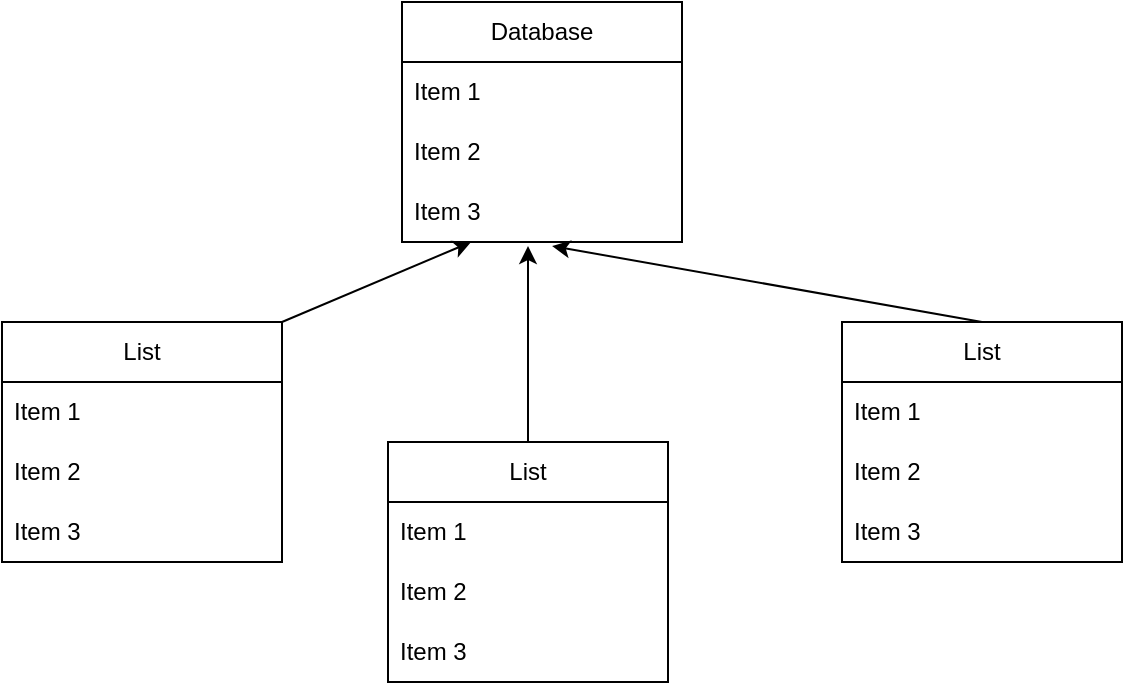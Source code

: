 <mxfile version="20.5.3" type="github" pages="2">
  <diagram id="PziP5EzsihKNxUI4bp0V" name="Page-1">
    <mxGraphModel dx="946" dy="646" grid="1" gridSize="10" guides="1" tooltips="1" connect="1" arrows="1" fold="1" page="1" pageScale="1" pageWidth="827" pageHeight="1169" math="0" shadow="0">
      <root>
        <mxCell id="0" />
        <mxCell id="1" parent="0" />
        <mxCell id="k1CHvePsjRrTAj8tvGM--3" value="Database" style="swimlane;fontStyle=0;childLayout=stackLayout;horizontal=1;startSize=30;horizontalStack=0;resizeParent=1;resizeParentMax=0;resizeLast=0;collapsible=1;marginBottom=0;whiteSpace=wrap;html=1;" vertex="1" parent="1">
          <mxGeometry x="260" y="100" width="140" height="120" as="geometry" />
        </mxCell>
        <mxCell id="k1CHvePsjRrTAj8tvGM--4" value="Item 1" style="text;strokeColor=none;fillColor=none;align=left;verticalAlign=middle;spacingLeft=4;spacingRight=4;overflow=hidden;points=[[0,0.5],[1,0.5]];portConstraint=eastwest;rotatable=0;whiteSpace=wrap;html=1;" vertex="1" parent="k1CHvePsjRrTAj8tvGM--3">
          <mxGeometry y="30" width="140" height="30" as="geometry" />
        </mxCell>
        <mxCell id="k1CHvePsjRrTAj8tvGM--5" value="Item 2" style="text;strokeColor=none;fillColor=none;align=left;verticalAlign=middle;spacingLeft=4;spacingRight=4;overflow=hidden;points=[[0,0.5],[1,0.5]];portConstraint=eastwest;rotatable=0;whiteSpace=wrap;html=1;" vertex="1" parent="k1CHvePsjRrTAj8tvGM--3">
          <mxGeometry y="60" width="140" height="30" as="geometry" />
        </mxCell>
        <mxCell id="k1CHvePsjRrTAj8tvGM--6" value="Item 3" style="text;strokeColor=none;fillColor=none;align=left;verticalAlign=middle;spacingLeft=4;spacingRight=4;overflow=hidden;points=[[0,0.5],[1,0.5]];portConstraint=eastwest;rotatable=0;whiteSpace=wrap;html=1;" vertex="1" parent="k1CHvePsjRrTAj8tvGM--3">
          <mxGeometry y="90" width="140" height="30" as="geometry" />
        </mxCell>
        <mxCell id="k1CHvePsjRrTAj8tvGM--7" value="List" style="swimlane;fontStyle=0;childLayout=stackLayout;horizontal=1;startSize=30;horizontalStack=0;resizeParent=1;resizeParentMax=0;resizeLast=0;collapsible=1;marginBottom=0;whiteSpace=wrap;html=1;" vertex="1" parent="1">
          <mxGeometry x="60" y="260" width="140" height="120" as="geometry" />
        </mxCell>
        <mxCell id="k1CHvePsjRrTAj8tvGM--8" value="Item 1" style="text;strokeColor=none;fillColor=none;align=left;verticalAlign=middle;spacingLeft=4;spacingRight=4;overflow=hidden;points=[[0,0.5],[1,0.5]];portConstraint=eastwest;rotatable=0;whiteSpace=wrap;html=1;" vertex="1" parent="k1CHvePsjRrTAj8tvGM--7">
          <mxGeometry y="30" width="140" height="30" as="geometry" />
        </mxCell>
        <mxCell id="k1CHvePsjRrTAj8tvGM--9" value="Item 2" style="text;strokeColor=none;fillColor=none;align=left;verticalAlign=middle;spacingLeft=4;spacingRight=4;overflow=hidden;points=[[0,0.5],[1,0.5]];portConstraint=eastwest;rotatable=0;whiteSpace=wrap;html=1;" vertex="1" parent="k1CHvePsjRrTAj8tvGM--7">
          <mxGeometry y="60" width="140" height="30" as="geometry" />
        </mxCell>
        <mxCell id="k1CHvePsjRrTAj8tvGM--10" value="Item 3" style="text;strokeColor=none;fillColor=none;align=left;verticalAlign=middle;spacingLeft=4;spacingRight=4;overflow=hidden;points=[[0,0.5],[1,0.5]];portConstraint=eastwest;rotatable=0;whiteSpace=wrap;html=1;" vertex="1" parent="k1CHvePsjRrTAj8tvGM--7">
          <mxGeometry y="90" width="140" height="30" as="geometry" />
        </mxCell>
        <mxCell id="k1CHvePsjRrTAj8tvGM--13" value="" style="endArrow=classic;html=1;rounded=0;exitX=1;exitY=0;exitDx=0;exitDy=0;" edge="1" parent="1" source="k1CHvePsjRrTAj8tvGM--7" target="k1CHvePsjRrTAj8tvGM--6">
          <mxGeometry width="50" height="50" relative="1" as="geometry">
            <mxPoint x="260" y="350" as="sourcePoint" />
            <mxPoint x="310" y="300" as="targetPoint" />
          </mxGeometry>
        </mxCell>
        <mxCell id="k1CHvePsjRrTAj8tvGM--14" value="List" style="swimlane;fontStyle=0;childLayout=stackLayout;horizontal=1;startSize=30;horizontalStack=0;resizeParent=1;resizeParentMax=0;resizeLast=0;collapsible=1;marginBottom=0;whiteSpace=wrap;html=1;" vertex="1" parent="1">
          <mxGeometry x="253" y="320" width="140" height="120" as="geometry" />
        </mxCell>
        <mxCell id="k1CHvePsjRrTAj8tvGM--15" value="Item 1" style="text;strokeColor=none;fillColor=none;align=left;verticalAlign=middle;spacingLeft=4;spacingRight=4;overflow=hidden;points=[[0,0.5],[1,0.5]];portConstraint=eastwest;rotatable=0;whiteSpace=wrap;html=1;" vertex="1" parent="k1CHvePsjRrTAj8tvGM--14">
          <mxGeometry y="30" width="140" height="30" as="geometry" />
        </mxCell>
        <mxCell id="k1CHvePsjRrTAj8tvGM--16" value="Item 2" style="text;strokeColor=none;fillColor=none;align=left;verticalAlign=middle;spacingLeft=4;spacingRight=4;overflow=hidden;points=[[0,0.5],[1,0.5]];portConstraint=eastwest;rotatable=0;whiteSpace=wrap;html=1;" vertex="1" parent="k1CHvePsjRrTAj8tvGM--14">
          <mxGeometry y="60" width="140" height="30" as="geometry" />
        </mxCell>
        <mxCell id="k1CHvePsjRrTAj8tvGM--17" value="Item 3" style="text;strokeColor=none;fillColor=none;align=left;verticalAlign=middle;spacingLeft=4;spacingRight=4;overflow=hidden;points=[[0,0.5],[1,0.5]];portConstraint=eastwest;rotatable=0;whiteSpace=wrap;html=1;" vertex="1" parent="k1CHvePsjRrTAj8tvGM--14">
          <mxGeometry y="90" width="140" height="30" as="geometry" />
        </mxCell>
        <mxCell id="k1CHvePsjRrTAj8tvGM--18" value="List" style="swimlane;fontStyle=0;childLayout=stackLayout;horizontal=1;startSize=30;horizontalStack=0;resizeParent=1;resizeParentMax=0;resizeLast=0;collapsible=1;marginBottom=0;whiteSpace=wrap;html=1;" vertex="1" parent="1">
          <mxGeometry x="480" y="260" width="140" height="120" as="geometry" />
        </mxCell>
        <mxCell id="k1CHvePsjRrTAj8tvGM--19" value="Item 1" style="text;strokeColor=none;fillColor=none;align=left;verticalAlign=middle;spacingLeft=4;spacingRight=4;overflow=hidden;points=[[0,0.5],[1,0.5]];portConstraint=eastwest;rotatable=0;whiteSpace=wrap;html=1;" vertex="1" parent="k1CHvePsjRrTAj8tvGM--18">
          <mxGeometry y="30" width="140" height="30" as="geometry" />
        </mxCell>
        <mxCell id="k1CHvePsjRrTAj8tvGM--20" value="Item 2" style="text;strokeColor=none;fillColor=none;align=left;verticalAlign=middle;spacingLeft=4;spacingRight=4;overflow=hidden;points=[[0,0.5],[1,0.5]];portConstraint=eastwest;rotatable=0;whiteSpace=wrap;html=1;" vertex="1" parent="k1CHvePsjRrTAj8tvGM--18">
          <mxGeometry y="60" width="140" height="30" as="geometry" />
        </mxCell>
        <mxCell id="k1CHvePsjRrTAj8tvGM--21" value="Item 3" style="text;strokeColor=none;fillColor=none;align=left;verticalAlign=middle;spacingLeft=4;spacingRight=4;overflow=hidden;points=[[0,0.5],[1,0.5]];portConstraint=eastwest;rotatable=0;whiteSpace=wrap;html=1;" vertex="1" parent="k1CHvePsjRrTAj8tvGM--18">
          <mxGeometry y="90" width="140" height="30" as="geometry" />
        </mxCell>
        <mxCell id="k1CHvePsjRrTAj8tvGM--22" value="" style="endArrow=classic;html=1;rounded=0;entryX=0.45;entryY=1.067;entryDx=0;entryDy=0;entryPerimeter=0;" edge="1" parent="1" source="k1CHvePsjRrTAj8tvGM--14" target="k1CHvePsjRrTAj8tvGM--6">
          <mxGeometry width="50" height="50" relative="1" as="geometry">
            <mxPoint x="210" y="270" as="sourcePoint" />
            <mxPoint x="304.545" y="230" as="targetPoint" />
          </mxGeometry>
        </mxCell>
        <mxCell id="k1CHvePsjRrTAj8tvGM--24" value="" style="endArrow=classic;html=1;rounded=0;entryX=0.536;entryY=1.067;entryDx=0;entryDy=0;entryPerimeter=0;exitX=0.5;exitY=0;exitDx=0;exitDy=0;" edge="1" parent="1" source="k1CHvePsjRrTAj8tvGM--18" target="k1CHvePsjRrTAj8tvGM--6">
          <mxGeometry width="50" height="50" relative="1" as="geometry">
            <mxPoint x="333" y="330" as="sourcePoint" />
            <mxPoint x="333" y="232.01" as="targetPoint" />
          </mxGeometry>
        </mxCell>
      </root>
    </mxGraphModel>
  </diagram>
  <diagram id="WhGp4lucgsvxF-tLxjaF" name="Inspiration">
    <mxGraphModel dx="946" dy="646" grid="1" gridSize="10" guides="1" tooltips="1" connect="1" arrows="1" fold="1" page="1" pageScale="1" pageWidth="827" pageHeight="1169" math="0" shadow="0">
      <root>
        <mxCell id="0" />
        <mxCell id="1" parent="0" />
        <mxCell id="J306Q9vjD94MIWz968-o-1" value="" style="shape=image;verticalLabelPosition=bottom;labelBackgroundColor=default;verticalAlign=top;aspect=fixed;imageAspect=0;image=https://docs.oracle.com/cd/E17952_01/x-devapi-userguide-en/images/plantuml-3fb9f98a36e345d538e7df2235eac467f1246121.png;" vertex="1" parent="1">
          <mxGeometry x="140" y="220" width="520" height="296" as="geometry" />
        </mxCell>
      </root>
    </mxGraphModel>
  </diagram>
</mxfile>
